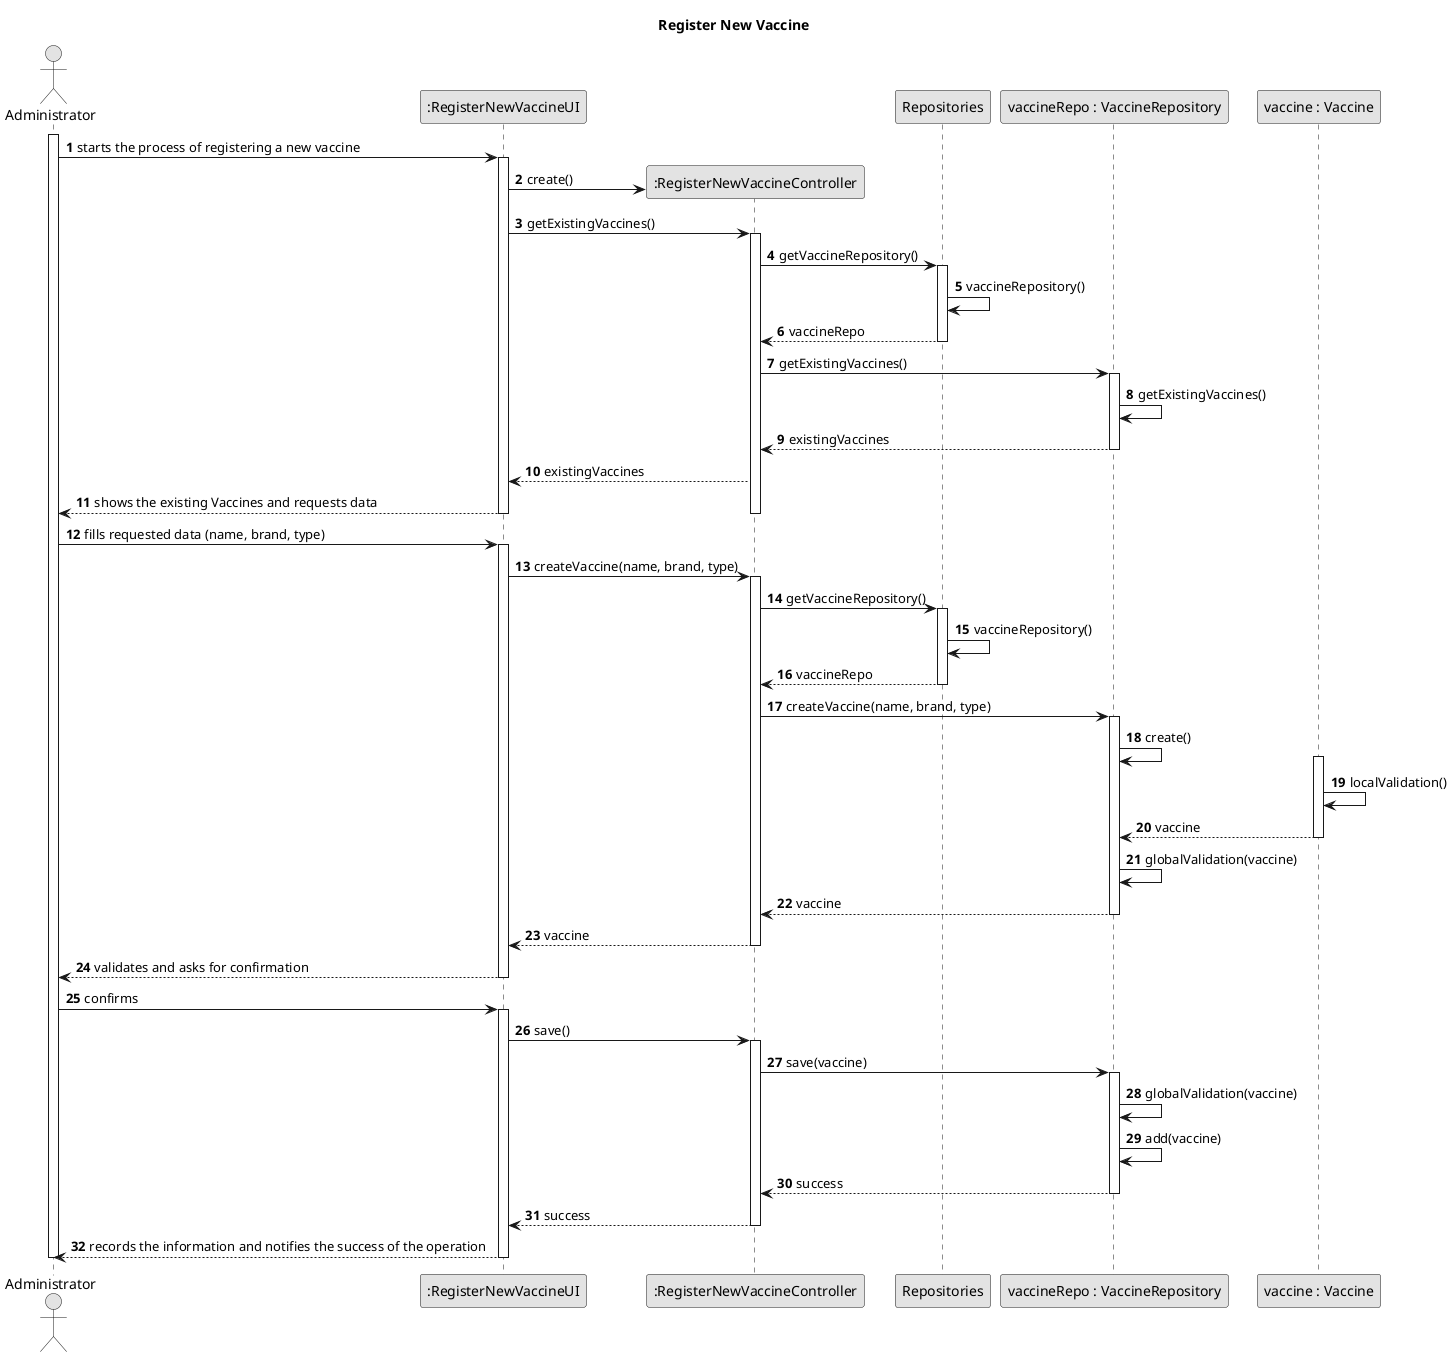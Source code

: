 @startuml
skinparam monochrome true
skinparam packageStyle rectangle
skinparam shadowing false

title Register New Vaccine

autonumber

actor Administrator
participant ":RegisterNewVaccineUI" as ui
participant ":RegisterNewVaccineController" as ctrl
participant Repositories
participant "vaccineRepo : VaccineRepository" as vaccineRepo
participant "vaccine : Vaccine" as vaccine

activate Administrator

    Administrator -> ui : starts the process of registering a new vaccine
    activate ui
        ui -> ctrl** : create()
        ui -> ctrl : getExistingVaccines()
        activate ctrl
            ctrl -> Repositories : getVaccineRepository()
            activate Repositories
                Repositories -> Repositories : vaccineRepository()
                Repositories-->ctrl : vaccineRepo
            deactivate Repositories
            ctrl -> vaccineRepo : getExistingVaccines()
            activate vaccineRepo
                vaccineRepo -> vaccineRepo : getExistingVaccines()
                vaccineRepo --> ctrl : existingVaccines
            deactivate vaccineRepo
            ctrl --> ui : existingVaccines
            ui --> Administrator : shows the existing Vaccines and requests data
        deactivate ctrl
    deactivate ui

    Administrator -> ui : fills requested data (name, brand, type)
    activate ui
        ui -> ctrl : createVaccine(name, brand, type)
        activate ctrl
            ctrl -> Repositories : getVaccineRepository()
            activate Repositories
                Repositories -> Repositories : vaccineRepository()
                Repositories --> ctrl : vaccineRepo
            deactivate Repositories
            ctrl -> vaccineRepo : createVaccine(name, brand, type)
            activate vaccineRepo
                vaccineRepo -> vaccineRepo : create()
                activate vaccine
                    vaccine -> vaccine : localValidation()
                    vaccine --> vaccineRepo : vaccine
                deactivate vaccine
                vaccineRepo -> vaccineRepo : globalValidation(vaccine)
                vaccineRepo --> ctrl : vaccine
            deactivate vaccineRepo
            ctrl --> ui : vaccine
        deactivate ctrl
        ui --> Administrator : validates and asks for confirmation
    deactivate ui

    Administrator -> ui : confirms
    activate ui
        ui -> ctrl : save()
        activate ctrl
            ctrl -> vaccineRepo : save(vaccine)
            activate vaccineRepo
                vaccineRepo -> vaccineRepo : globalValidation(vaccine)
                vaccineRepo -> vaccineRepo : add(vaccine)
                vaccineRepo --> ctrl : success
            deactivate vaccineRepo
            ctrl --> ui : success
        deactivate ctrl
        ui --> Administrator : records the information and notifies the success of the operation
    deactivate ui
deactivate Administrator

@enduml
